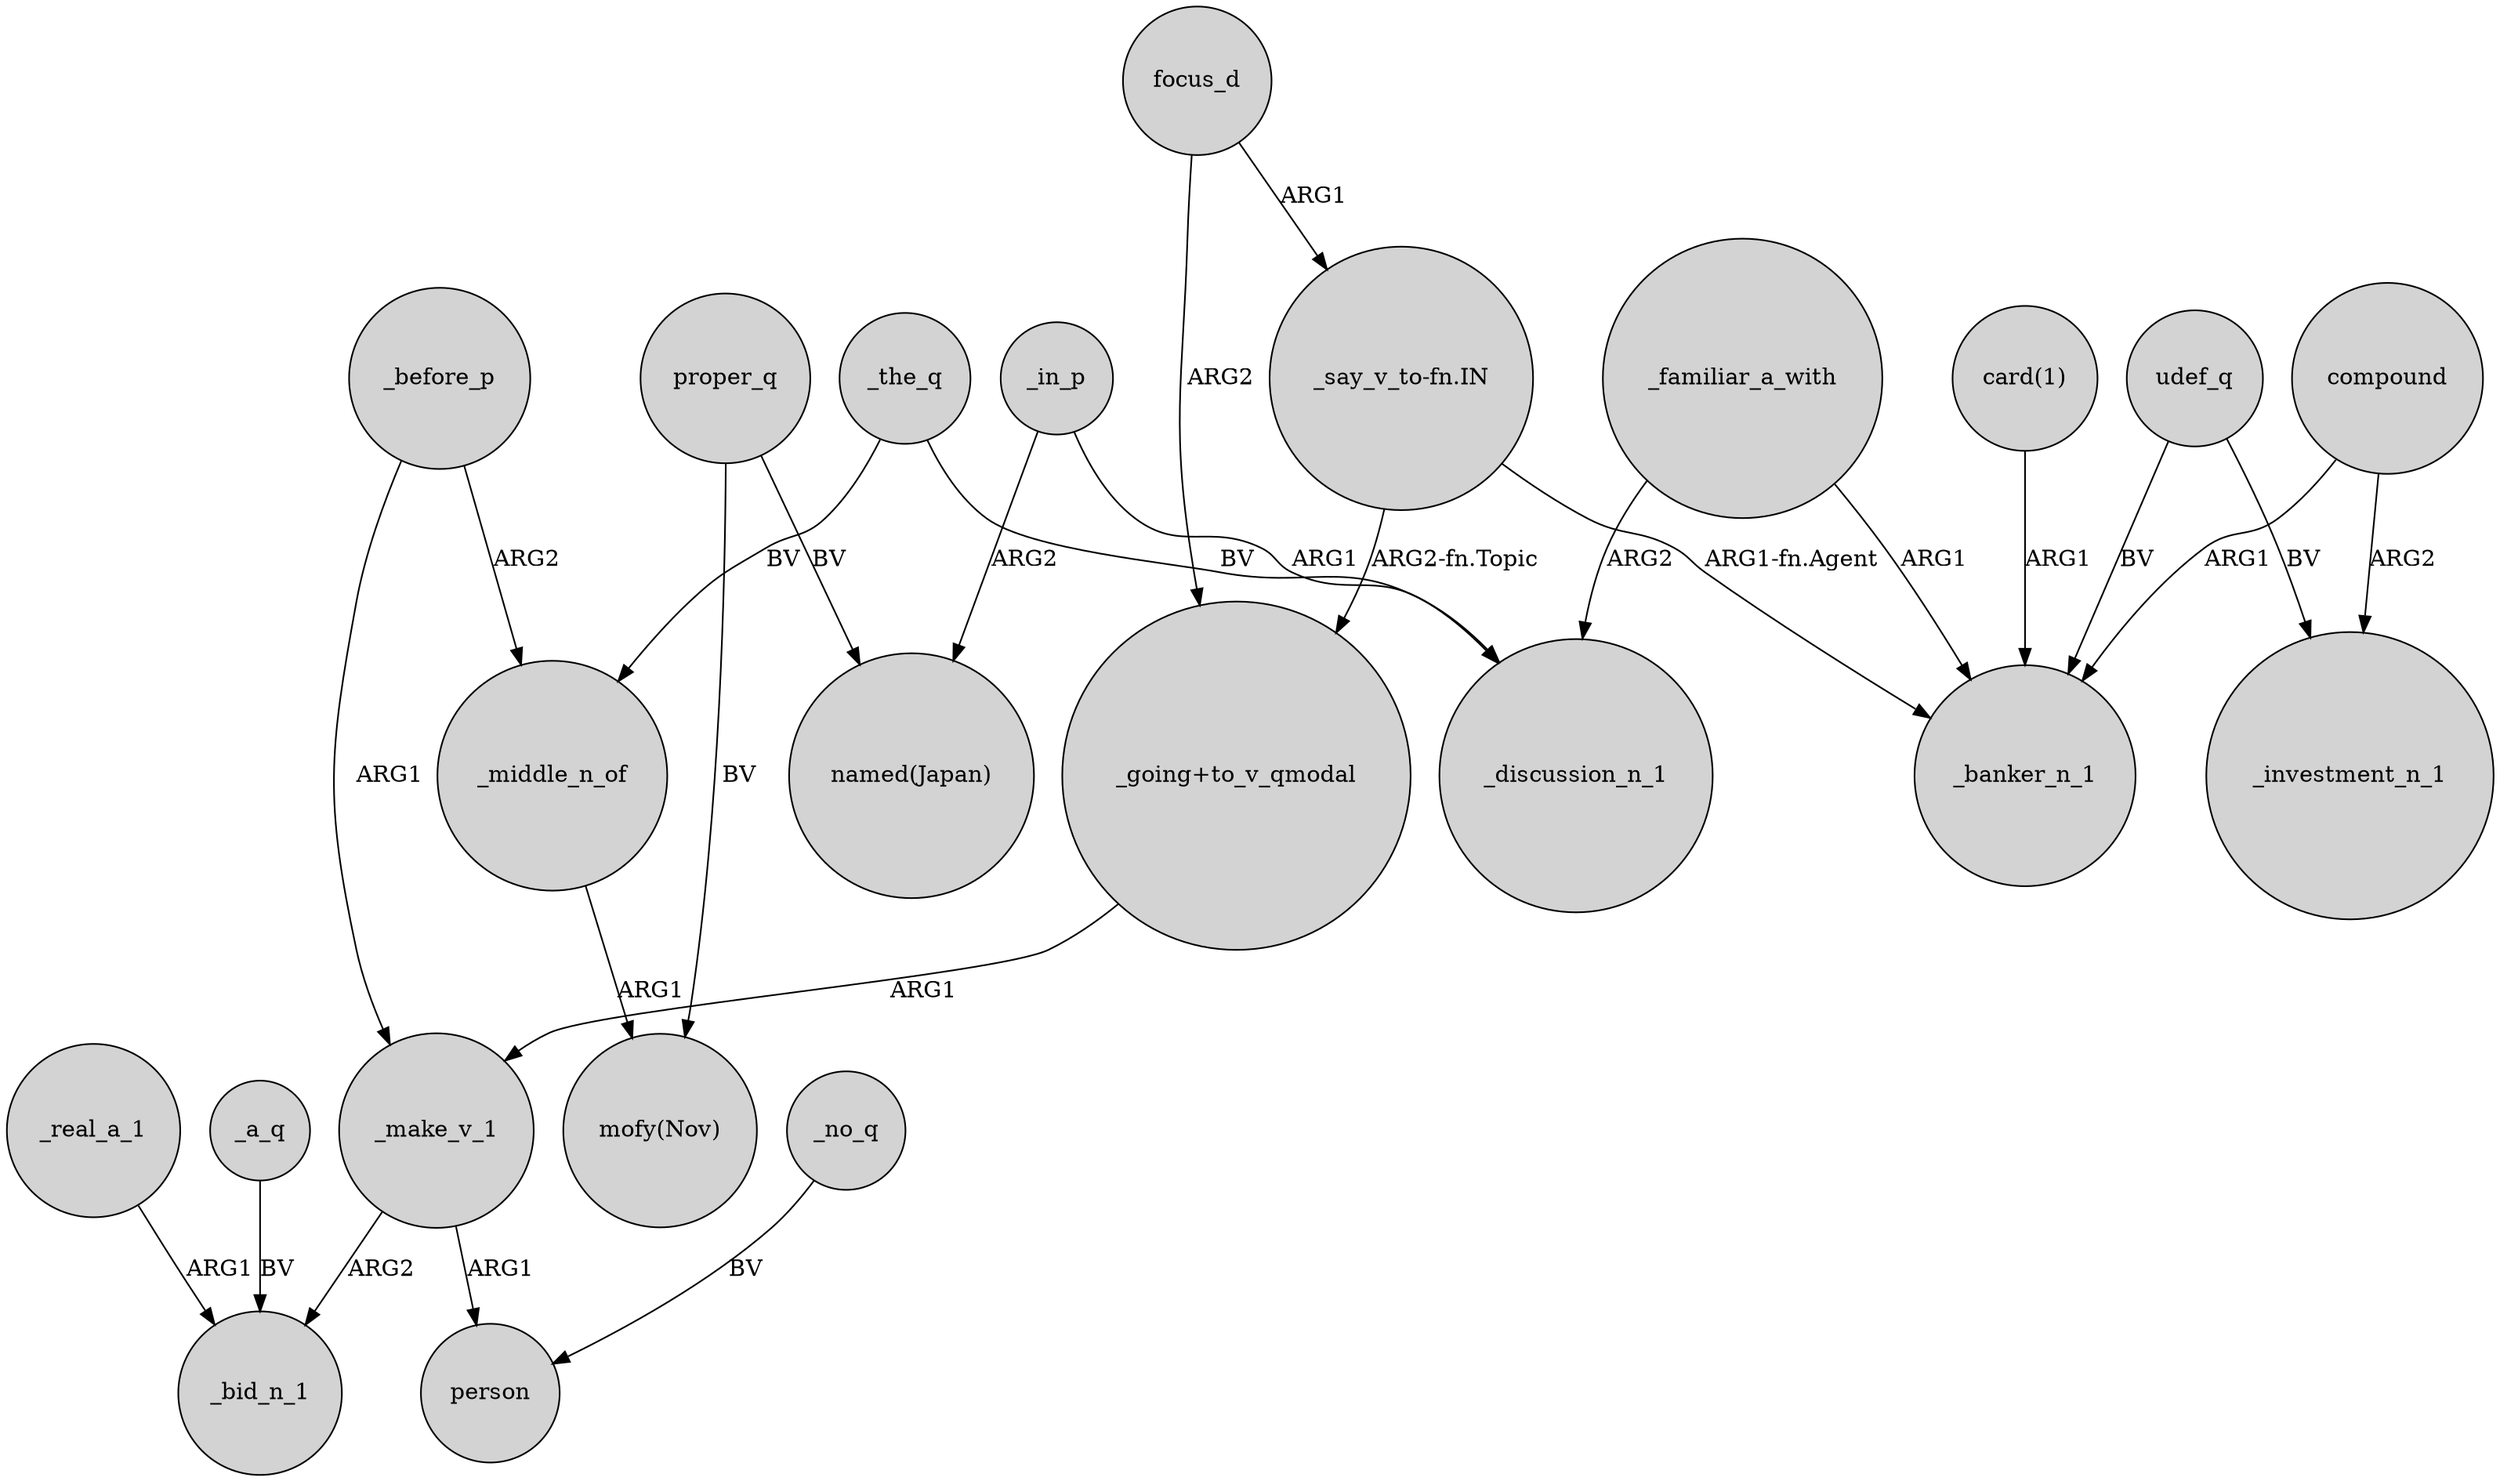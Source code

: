digraph {
	node [shape=circle style=filled]
	_make_v_1 -> _bid_n_1 [label=ARG2]
	_before_p -> _make_v_1 [label=ARG1]
	"_say_v_to-fn.IN" -> "_going+to_v_qmodal" [label="ARG2-fn.Topic"]
	compound -> _investment_n_1 [label=ARG2]
	_familiar_a_with -> _discussion_n_1 [label=ARG2]
	_the_q -> _discussion_n_1 [label=BV]
	proper_q -> "mofy(Nov)" [label=BV]
	proper_q -> "named(Japan)" [label=BV]
	focus_d -> "_say_v_to-fn.IN" [label=ARG1]
	_make_v_1 -> person [label=ARG1]
	_in_p -> _discussion_n_1 [label=ARG1]
	"card(1)" -> _banker_n_1 [label=ARG1]
	_real_a_1 -> _bid_n_1 [label=ARG1]
	_the_q -> _middle_n_of [label=BV]
	udef_q -> _banker_n_1 [label=BV]
	_familiar_a_with -> _banker_n_1 [label=ARG1]
	_no_q -> person [label=BV]
	compound -> _banker_n_1 [label=ARG1]
	_before_p -> _middle_n_of [label=ARG2]
	"_say_v_to-fn.IN" -> _banker_n_1 [label="ARG1-fn.Agent"]
	udef_q -> _investment_n_1 [label=BV]
	"_going+to_v_qmodal" -> _make_v_1 [label=ARG1]
	_middle_n_of -> "mofy(Nov)" [label=ARG1]
	focus_d -> "_going+to_v_qmodal" [label=ARG2]
	_in_p -> "named(Japan)" [label=ARG2]
	_a_q -> _bid_n_1 [label=BV]
}
